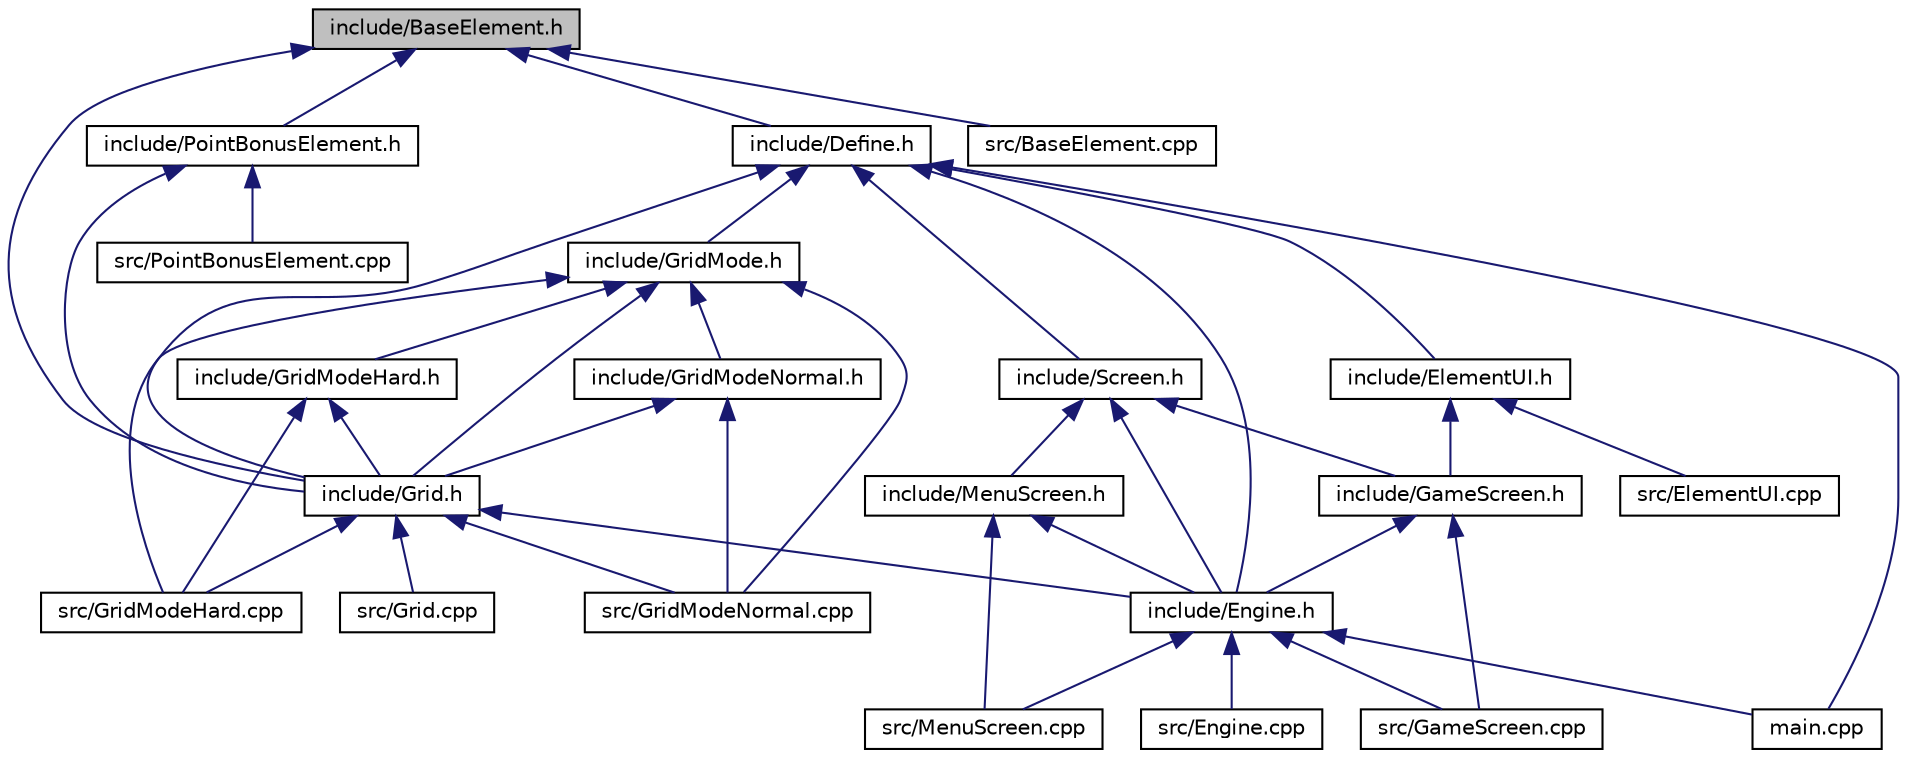 digraph G
{
  edge [fontname="Helvetica",fontsize="10",labelfontname="Helvetica",labelfontsize="10"];
  node [fontname="Helvetica",fontsize="10",shape=record];
  Node1 [label="include/BaseElement.h",height=0.2,width=0.4,color="black", fillcolor="grey75", style="filled" fontcolor="black"];
  Node1 -> Node2 [dir="back",color="midnightblue",fontsize="10",style="solid"];
  Node2 [label="include/Define.h",height=0.2,width=0.4,color="black", fillcolor="white", style="filled",URL="$_define_8h.html"];
  Node2 -> Node3 [dir="back",color="midnightblue",fontsize="10",style="solid"];
  Node3 [label="include/ElementUI.h",height=0.2,width=0.4,color="black", fillcolor="white", style="filled",URL="$_element_u_i_8h.html"];
  Node3 -> Node4 [dir="back",color="midnightblue",fontsize="10",style="solid"];
  Node4 [label="include/GameScreen.h",height=0.2,width=0.4,color="black", fillcolor="white", style="filled",URL="$_game_screen_8h.html"];
  Node4 -> Node5 [dir="back",color="midnightblue",fontsize="10",style="solid"];
  Node5 [label="include/Engine.h",height=0.2,width=0.4,color="black", fillcolor="white", style="filled",URL="$_engine_8h.html"];
  Node5 -> Node6 [dir="back",color="midnightblue",fontsize="10",style="solid"];
  Node6 [label="main.cpp",height=0.2,width=0.4,color="black", fillcolor="white", style="filled",URL="$main_8cpp.html"];
  Node5 -> Node7 [dir="back",color="midnightblue",fontsize="10",style="solid"];
  Node7 [label="src/Engine.cpp",height=0.2,width=0.4,color="black", fillcolor="white", style="filled",URL="$_engine_8cpp.html"];
  Node5 -> Node8 [dir="back",color="midnightblue",fontsize="10",style="solid"];
  Node8 [label="src/GameScreen.cpp",height=0.2,width=0.4,color="black", fillcolor="white", style="filled",URL="$_game_screen_8cpp.html"];
  Node5 -> Node9 [dir="back",color="midnightblue",fontsize="10",style="solid"];
  Node9 [label="src/MenuScreen.cpp",height=0.2,width=0.4,color="black", fillcolor="white", style="filled",URL="$_menu_screen_8cpp.html"];
  Node4 -> Node8 [dir="back",color="midnightblue",fontsize="10",style="solid"];
  Node3 -> Node10 [dir="back",color="midnightblue",fontsize="10",style="solid"];
  Node10 [label="src/ElementUI.cpp",height=0.2,width=0.4,color="black", fillcolor="white", style="filled",URL="$_element_u_i_8cpp.html"];
  Node2 -> Node11 [dir="back",color="midnightblue",fontsize="10",style="solid"];
  Node11 [label="include/Grid.h",height=0.2,width=0.4,color="black", fillcolor="white", style="filled",URL="$_grid_8h.html"];
  Node11 -> Node5 [dir="back",color="midnightblue",fontsize="10",style="solid"];
  Node11 -> Node12 [dir="back",color="midnightblue",fontsize="10",style="solid"];
  Node12 [label="src/Grid.cpp",height=0.2,width=0.4,color="black", fillcolor="white", style="filled",URL="$_grid_8cpp.html"];
  Node11 -> Node13 [dir="back",color="midnightblue",fontsize="10",style="solid"];
  Node13 [label="src/GridModeHard.cpp",height=0.2,width=0.4,color="black", fillcolor="white", style="filled",URL="$_grid_mode_hard_8cpp.html"];
  Node11 -> Node14 [dir="back",color="midnightblue",fontsize="10",style="solid"];
  Node14 [label="src/GridModeNormal.cpp",height=0.2,width=0.4,color="black", fillcolor="white", style="filled",URL="$_grid_mode_normal_8cpp.html"];
  Node2 -> Node15 [dir="back",color="midnightblue",fontsize="10",style="solid"];
  Node15 [label="include/GridMode.h",height=0.2,width=0.4,color="black", fillcolor="white", style="filled",URL="$_grid_mode_8h.html"];
  Node15 -> Node11 [dir="back",color="midnightblue",fontsize="10",style="solid"];
  Node15 -> Node16 [dir="back",color="midnightblue",fontsize="10",style="solid"];
  Node16 [label="include/GridModeNormal.h",height=0.2,width=0.4,color="black", fillcolor="white", style="filled",URL="$_grid_mode_normal_8h.html"];
  Node16 -> Node11 [dir="back",color="midnightblue",fontsize="10",style="solid"];
  Node16 -> Node14 [dir="back",color="midnightblue",fontsize="10",style="solid"];
  Node15 -> Node17 [dir="back",color="midnightblue",fontsize="10",style="solid"];
  Node17 [label="include/GridModeHard.h",height=0.2,width=0.4,color="black", fillcolor="white", style="filled",URL="$_grid_mode_hard_8h.html"];
  Node17 -> Node11 [dir="back",color="midnightblue",fontsize="10",style="solid"];
  Node17 -> Node13 [dir="back",color="midnightblue",fontsize="10",style="solid"];
  Node15 -> Node13 [dir="back",color="midnightblue",fontsize="10",style="solid"];
  Node15 -> Node14 [dir="back",color="midnightblue",fontsize="10",style="solid"];
  Node2 -> Node18 [dir="back",color="midnightblue",fontsize="10",style="solid"];
  Node18 [label="include/Screen.h",height=0.2,width=0.4,color="black", fillcolor="white", style="filled",URL="$_screen_8h.html"];
  Node18 -> Node5 [dir="back",color="midnightblue",fontsize="10",style="solid"];
  Node18 -> Node19 [dir="back",color="midnightblue",fontsize="10",style="solid"];
  Node19 [label="include/MenuScreen.h",height=0.2,width=0.4,color="black", fillcolor="white", style="filled",URL="$_menu_screen_8h.html"];
  Node19 -> Node5 [dir="back",color="midnightblue",fontsize="10",style="solid"];
  Node19 -> Node9 [dir="back",color="midnightblue",fontsize="10",style="solid"];
  Node18 -> Node4 [dir="back",color="midnightblue",fontsize="10",style="solid"];
  Node2 -> Node5 [dir="back",color="midnightblue",fontsize="10",style="solid"];
  Node2 -> Node6 [dir="back",color="midnightblue",fontsize="10",style="solid"];
  Node1 -> Node11 [dir="back",color="midnightblue",fontsize="10",style="solid"];
  Node1 -> Node20 [dir="back",color="midnightblue",fontsize="10",style="solid"];
  Node20 [label="include/PointBonusElement.h",height=0.2,width=0.4,color="black", fillcolor="white", style="filled",URL="$_point_bonus_element_8h.html"];
  Node20 -> Node11 [dir="back",color="midnightblue",fontsize="10",style="solid"];
  Node20 -> Node21 [dir="back",color="midnightblue",fontsize="10",style="solid"];
  Node21 [label="src/PointBonusElement.cpp",height=0.2,width=0.4,color="black", fillcolor="white", style="filled",URL="$_point_bonus_element_8cpp.html"];
  Node1 -> Node22 [dir="back",color="midnightblue",fontsize="10",style="solid"];
  Node22 [label="src/BaseElement.cpp",height=0.2,width=0.4,color="black", fillcolor="white", style="filled",URL="$_base_element_8cpp.html"];
}
